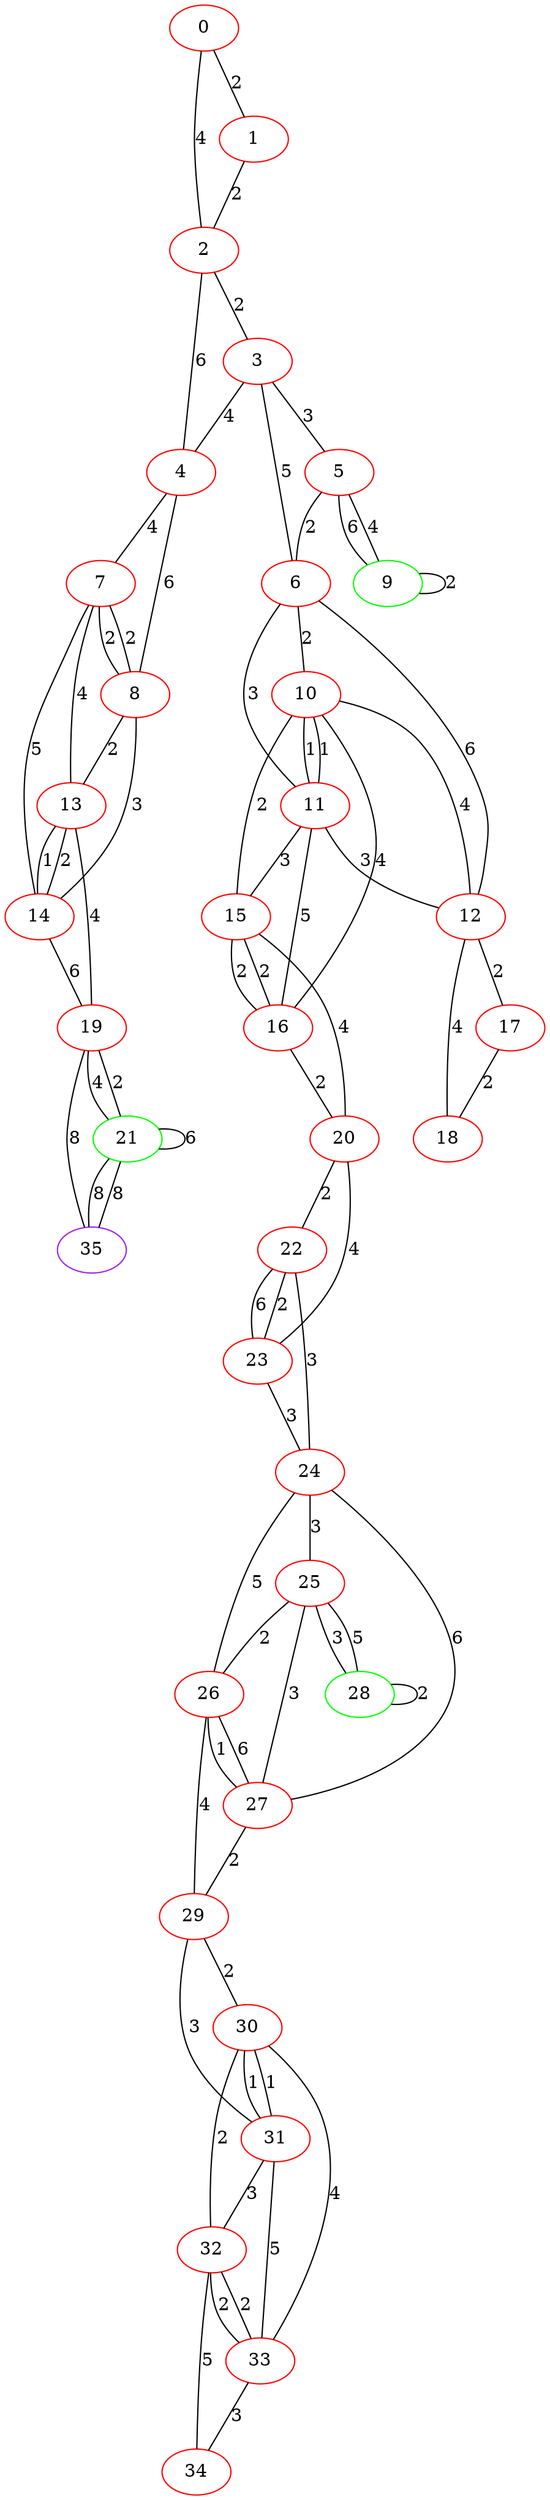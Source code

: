 graph "" {
0 [color=red, weight=1];
1 [color=red, weight=1];
2 [color=red, weight=1];
3 [color=red, weight=1];
4 [color=red, weight=1];
5 [color=red, weight=1];
6 [color=red, weight=1];
7 [color=red, weight=1];
8 [color=red, weight=1];
9 [color=green, weight=2];
10 [color=red, weight=1];
11 [color=red, weight=1];
12 [color=red, weight=1];
13 [color=red, weight=1];
14 [color=red, weight=1];
15 [color=red, weight=1];
16 [color=red, weight=1];
17 [color=red, weight=1];
18 [color=red, weight=1];
19 [color=red, weight=1];
20 [color=red, weight=1];
21 [color=green, weight=2];
22 [color=red, weight=1];
23 [color=red, weight=1];
24 [color=red, weight=1];
25 [color=red, weight=1];
26 [color=red, weight=1];
27 [color=red, weight=1];
28 [color=green, weight=2];
29 [color=red, weight=1];
30 [color=red, weight=1];
31 [color=red, weight=1];
32 [color=red, weight=1];
33 [color=red, weight=1];
34 [color=red, weight=1];
35 [color=purple, weight=4];
0 -- 1  [key=0, label=2];
0 -- 2  [key=0, label=4];
1 -- 2  [key=0, label=2];
2 -- 3  [key=0, label=2];
2 -- 4  [key=0, label=6];
3 -- 4  [key=0, label=4];
3 -- 5  [key=0, label=3];
3 -- 6  [key=0, label=5];
4 -- 8  [key=0, label=6];
4 -- 7  [key=0, label=4];
5 -- 9  [key=0, label=6];
5 -- 9  [key=1, label=4];
5 -- 6  [key=0, label=2];
6 -- 11  [key=0, label=3];
6 -- 10  [key=0, label=2];
6 -- 12  [key=0, label=6];
7 -- 8  [key=0, label=2];
7 -- 8  [key=1, label=2];
7 -- 13  [key=0, label=4];
7 -- 14  [key=0, label=5];
8 -- 13  [key=0, label=2];
8 -- 14  [key=0, label=3];
9 -- 9  [key=0, label=2];
10 -- 16  [key=0, label=4];
10 -- 11  [key=0, label=1];
10 -- 11  [key=1, label=1];
10 -- 12  [key=0, label=4];
10 -- 15  [key=0, label=2];
11 -- 16  [key=0, label=5];
11 -- 12  [key=0, label=3];
11 -- 15  [key=0, label=3];
12 -- 17  [key=0, label=2];
12 -- 18  [key=0, label=4];
13 -- 19  [key=0, label=4];
13 -- 14  [key=0, label=1];
13 -- 14  [key=1, label=2];
14 -- 19  [key=0, label=6];
15 -- 16  [key=0, label=2];
15 -- 16  [key=1, label=2];
15 -- 20  [key=0, label=4];
16 -- 20  [key=0, label=2];
17 -- 18  [key=0, label=2];
19 -- 35  [key=0, label=8];
19 -- 21  [key=0, label=2];
19 -- 21  [key=1, label=4];
20 -- 23  [key=0, label=4];
20 -- 22  [key=0, label=2];
21 -- 35  [key=0, label=8];
21 -- 35  [key=1, label=8];
21 -- 21  [key=0, label=6];
22 -- 24  [key=0, label=3];
22 -- 23  [key=0, label=2];
22 -- 23  [key=1, label=6];
23 -- 24  [key=0, label=3];
24 -- 25  [key=0, label=3];
24 -- 26  [key=0, label=5];
24 -- 27  [key=0, label=6];
25 -- 26  [key=0, label=2];
25 -- 27  [key=0, label=3];
25 -- 28  [key=0, label=5];
25 -- 28  [key=1, label=3];
26 -- 27  [key=0, label=6];
26 -- 27  [key=1, label=1];
26 -- 29  [key=0, label=4];
27 -- 29  [key=0, label=2];
28 -- 28  [key=0, label=2];
29 -- 30  [key=0, label=2];
29 -- 31  [key=0, label=3];
30 -- 32  [key=0, label=2];
30 -- 33  [key=0, label=4];
30 -- 31  [key=0, label=1];
30 -- 31  [key=1, label=1];
31 -- 32  [key=0, label=3];
31 -- 33  [key=0, label=5];
32 -- 33  [key=0, label=2];
32 -- 33  [key=1, label=2];
32 -- 34  [key=0, label=5];
33 -- 34  [key=0, label=3];
}
